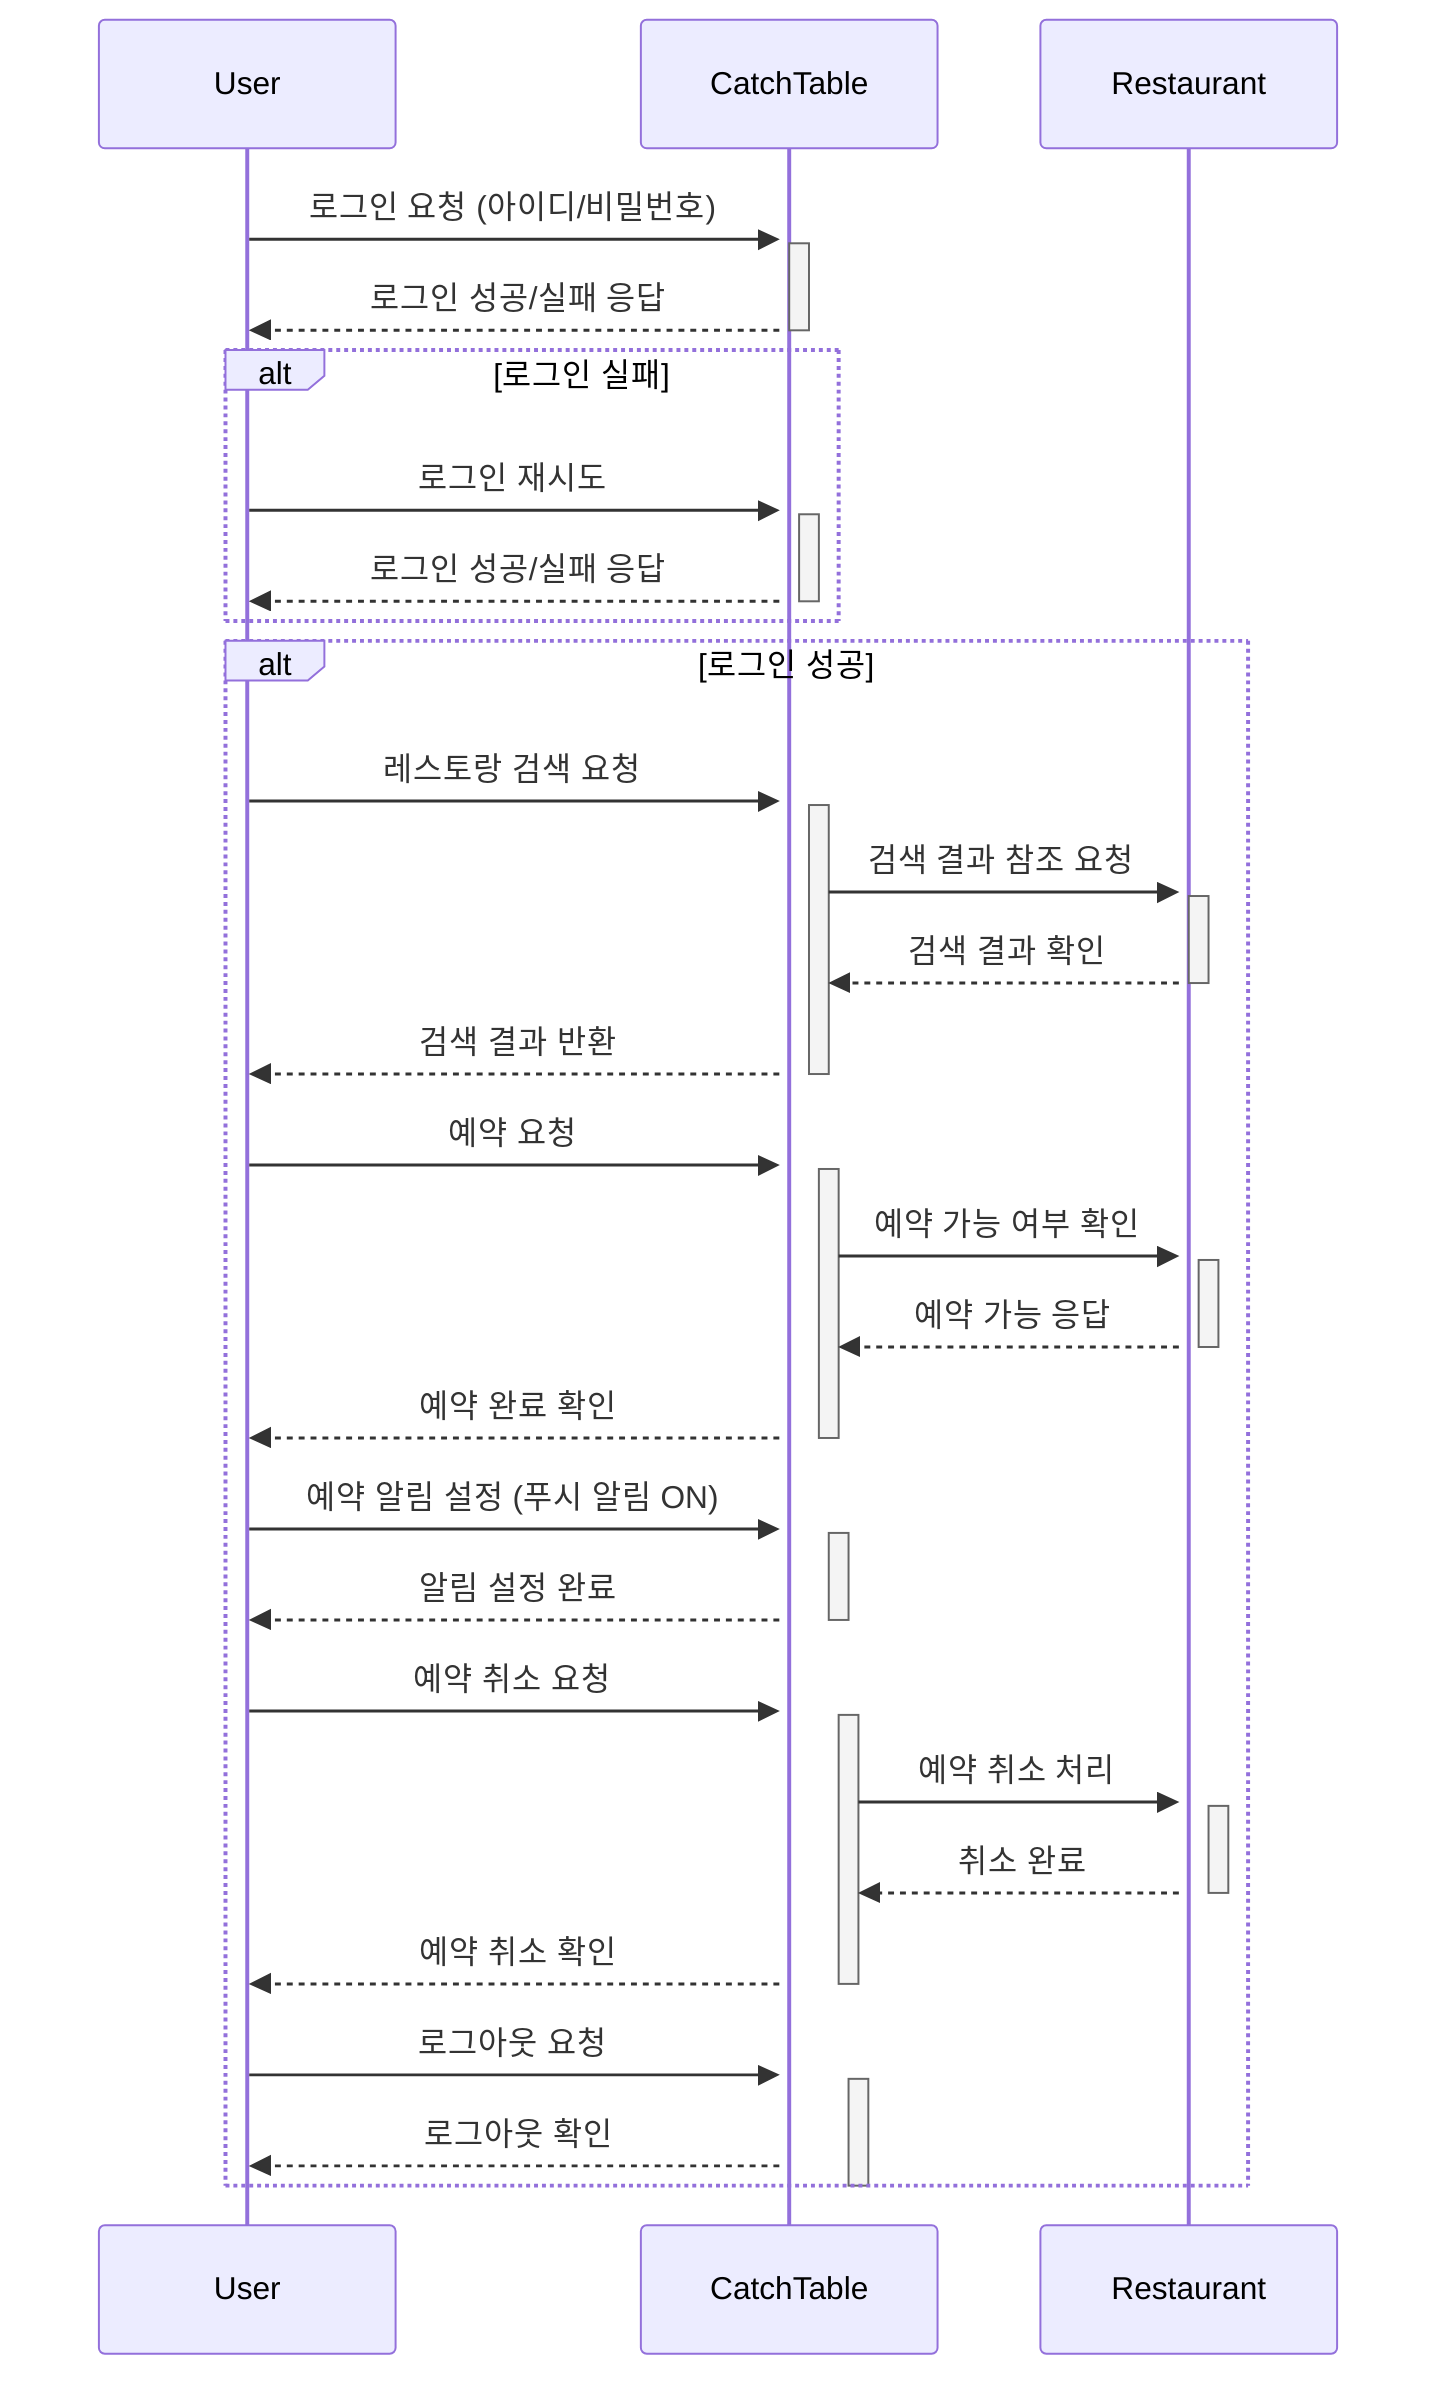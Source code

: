 sequenceDiagram
    participant User
    participant CatchTable
    participant Restaurant

    User->>+CatchTable: 로그인 요청 (아이디/비밀번호)
    activate CatchTable
    CatchTable-->>User: 로그인 성공/실패 응답
    deactivate CatchTable

    alt 로그인 실패
        User->>+CatchTable: 로그인 재시도
        activate CatchTable
        CatchTable-->>User: 로그인 성공/실패 응답
        deactivate CatchTable
    end
    alt 로그인 성공
    User->>+CatchTable: 레스토랑 검색 요청
    activate CatchTable
    CatchTable->>+Restaurant: 검색 결과 참조 요청
    activate Restaurant
    Restaurant-->>CatchTable: 검색 결과 확인
    deactivate Restaurant
    CatchTable-->>User: 검색 결과 반환
    deactivate CatchTable


    User->>+CatchTable: 예약 요청
    activate CatchTable
    CatchTable->>+Restaurant: 예약 가능 여부 확인
    activate Restaurant
    Restaurant-->>CatchTable: 예약 가능 응답
    deactivate Restaurant
    CatchTable-->>User: 예약 완료 확인
    deactivate CatchTable

    User->>+CatchTable: 예약 알림 설정 (푸시 알림 ON)
    activate CatchTable
    CatchTable-->>User: 알림 설정 완료
    deactivate CatchTable

    User->>+CatchTable: 예약 취소 요청
    activate CatchTable
    CatchTable->>+Restaurant: 예약 취소 처리
    activate Restaurant
    Restaurant-->>CatchTable: 취소 완료
    deactivate Restaurant
    CatchTable-->>User: 예약 취소 확인
    deactivate CatchTable

    User->>+CatchTable: 로그아웃 요청
    activate CatchTable
    CatchTable-->>User: 로그아웃 확인
     end
    deactivate CatchTable